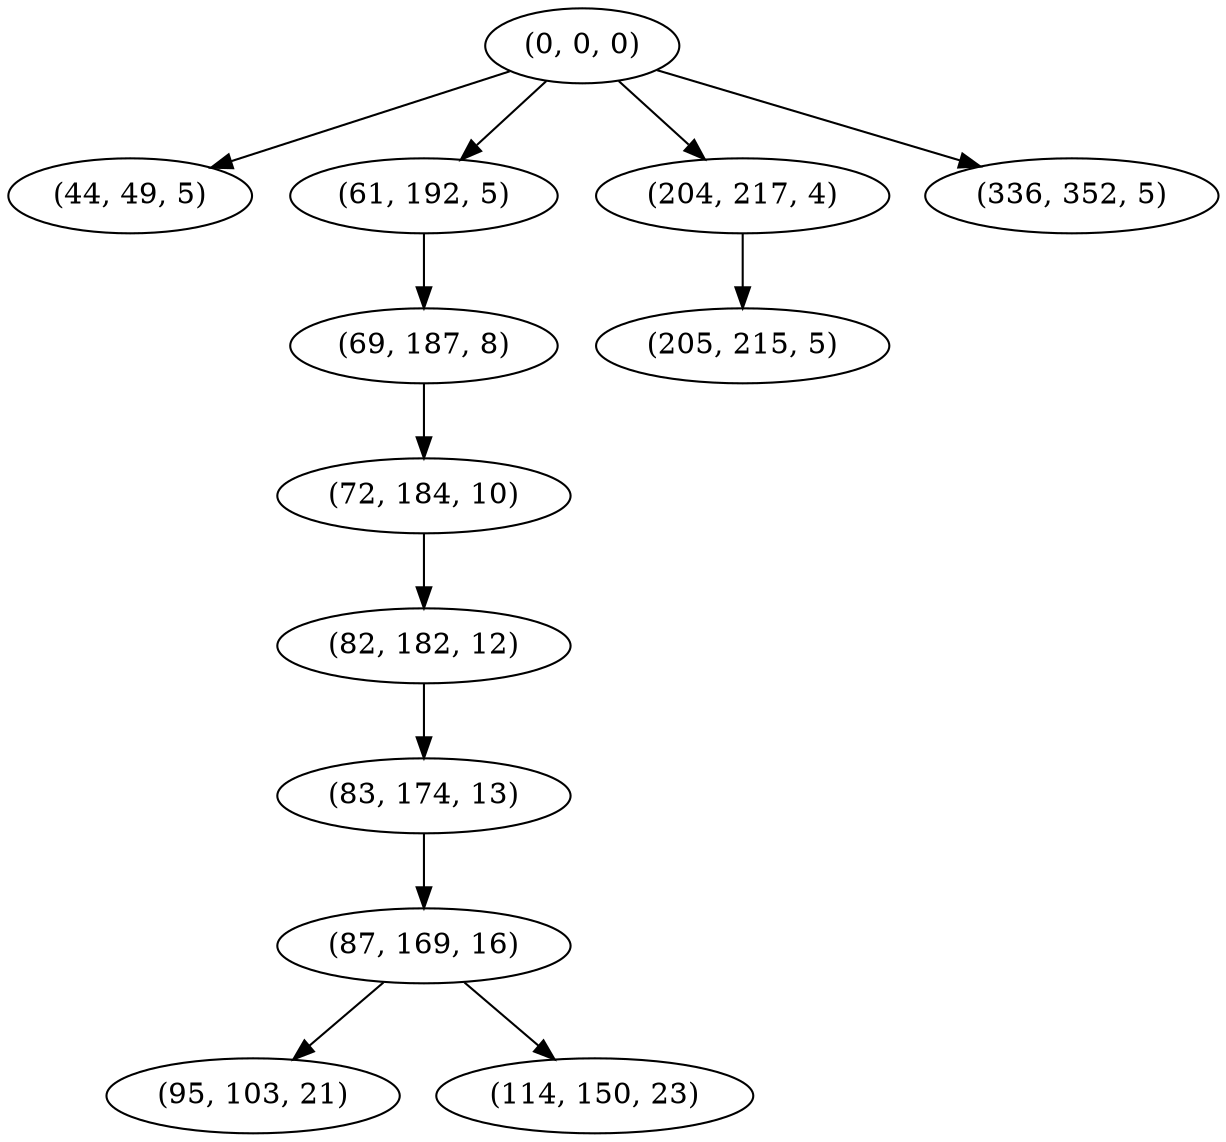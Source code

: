 digraph tree {
    "(0, 0, 0)";
    "(44, 49, 5)";
    "(61, 192, 5)";
    "(69, 187, 8)";
    "(72, 184, 10)";
    "(82, 182, 12)";
    "(83, 174, 13)";
    "(87, 169, 16)";
    "(95, 103, 21)";
    "(114, 150, 23)";
    "(204, 217, 4)";
    "(205, 215, 5)";
    "(336, 352, 5)";
    "(0, 0, 0)" -> "(44, 49, 5)";
    "(0, 0, 0)" -> "(61, 192, 5)";
    "(0, 0, 0)" -> "(204, 217, 4)";
    "(0, 0, 0)" -> "(336, 352, 5)";
    "(61, 192, 5)" -> "(69, 187, 8)";
    "(69, 187, 8)" -> "(72, 184, 10)";
    "(72, 184, 10)" -> "(82, 182, 12)";
    "(82, 182, 12)" -> "(83, 174, 13)";
    "(83, 174, 13)" -> "(87, 169, 16)";
    "(87, 169, 16)" -> "(95, 103, 21)";
    "(87, 169, 16)" -> "(114, 150, 23)";
    "(204, 217, 4)" -> "(205, 215, 5)";
}
